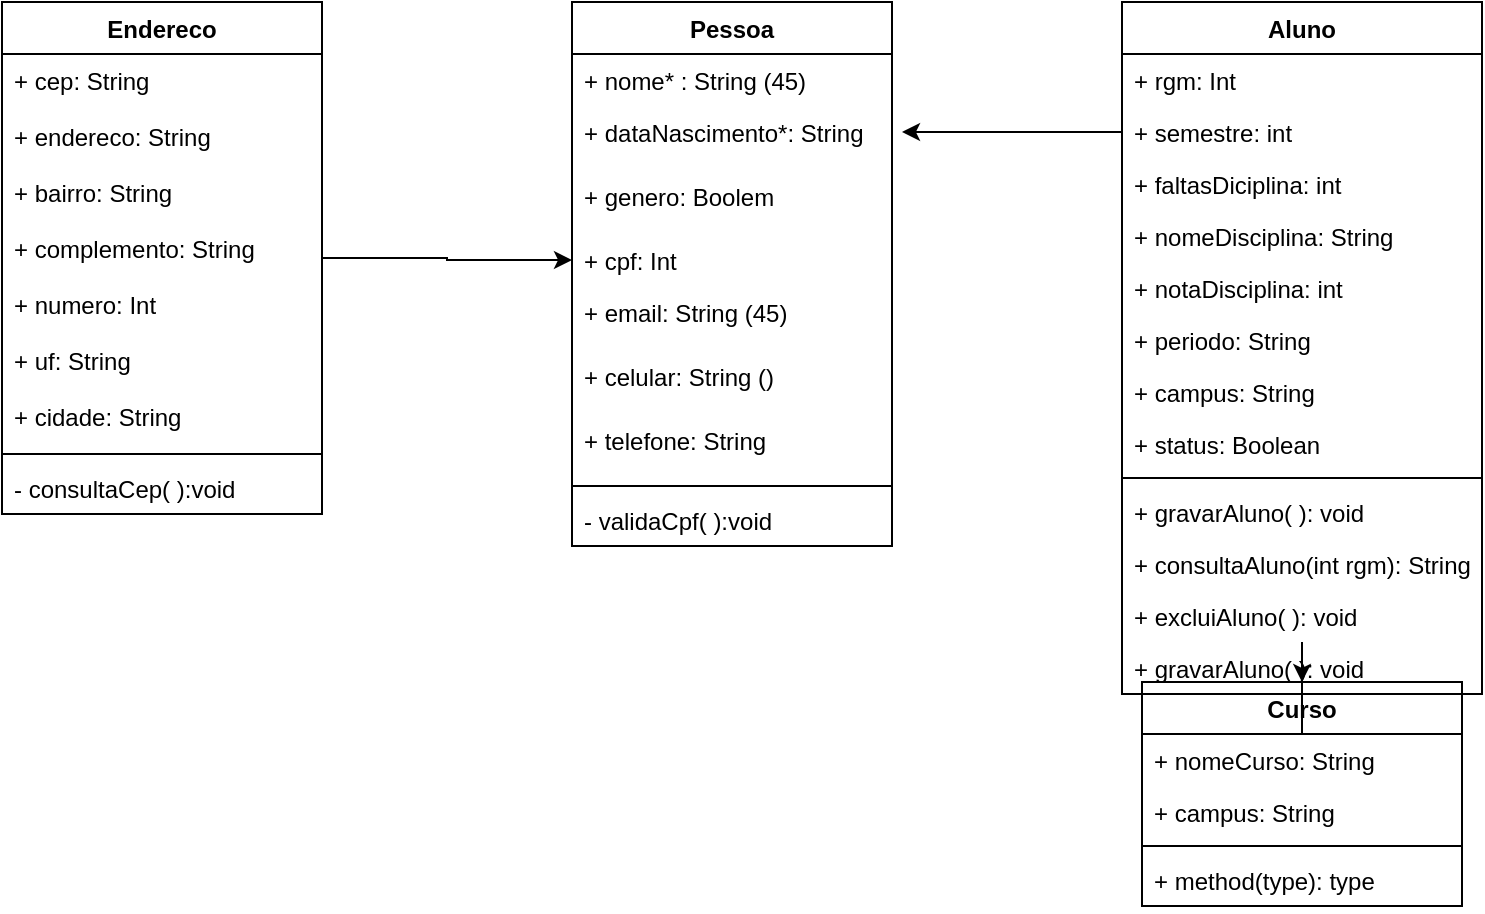 <mxfile version="13.0.1" type="device"><diagram name="Page-1" id="c4acf3e9-155e-7222-9cf6-157b1a14988f"><mxGraphModel dx="1092" dy="494" grid="1" gridSize="10" guides="1" tooltips="1" connect="1" arrows="1" fold="1" page="1" pageScale="1" pageWidth="1100" pageHeight="850" background="#ffffff" math="0" shadow="0"><root><mxCell id="0"/><mxCell id="1" parent="0"/><mxCell id="QZUAh-FtFiuhoCrPxn2f-19" style="edgeStyle=orthogonalEdgeStyle;rounded=0;orthogonalLoop=1;jettySize=auto;html=1;" parent="1" source="Y0GqStGep78VvMyu5e1B-67" edge="1"><mxGeometry relative="1" as="geometry"><mxPoint x="540" y="105.0" as="targetPoint"/></mxGeometry></mxCell><mxCell id="2CA-Aw8CLV2c6VpMj2Y_-1" style="edgeStyle=orthogonalEdgeStyle;rounded=0;orthogonalLoop=1;jettySize=auto;html=1;entryX=0;entryY=0.5;entryDx=0;entryDy=0;" parent="1" source="Y0GqStGep78VvMyu5e1B-39" target="Y0GqStGep78VvMyu5e1B-3" edge="1"><mxGeometry relative="1" as="geometry"/></mxCell><mxCell id="Y0GqStGep78VvMyu5e1B-39" value="Endereco" style="swimlane;fontStyle=1;align=center;verticalAlign=top;childLayout=stackLayout;horizontal=1;startSize=26;horizontalStack=0;resizeParent=1;resizeParentMax=0;resizeLast=0;collapsible=1;marginBottom=0;fillColor=none;" parent="1" vertex="1"><mxGeometry x="90" y="40" width="160" height="256" as="geometry"/></mxCell><mxCell id="Y0GqStGep78VvMyu5e1B-21" value="+ cep: String" style="text;strokeColor=none;fillColor=none;align=left;verticalAlign=top;spacingLeft=4;spacingRight=4;overflow=hidden;rotatable=0;points=[[0,0.5],[1,0.5]];portConstraint=eastwest;" parent="Y0GqStGep78VvMyu5e1B-39" vertex="1"><mxGeometry y="26" width="160" height="28" as="geometry"/></mxCell><mxCell id="Y0GqStGep78VvMyu5e1B-49" value="+ endereco: String" style="text;strokeColor=none;fillColor=none;align=left;verticalAlign=top;spacingLeft=4;spacingRight=4;overflow=hidden;rotatable=0;points=[[0,0.5],[1,0.5]];portConstraint=eastwest;" parent="Y0GqStGep78VvMyu5e1B-39" vertex="1"><mxGeometry y="54" width="160" height="28" as="geometry"/></mxCell><mxCell id="Y0GqStGep78VvMyu5e1B-52" value="+ bairro: String" style="text;strokeColor=none;fillColor=none;align=left;verticalAlign=top;spacingLeft=4;spacingRight=4;overflow=hidden;rotatable=0;points=[[0,0.5],[1,0.5]];portConstraint=eastwest;" parent="Y0GqStGep78VvMyu5e1B-39" vertex="1"><mxGeometry y="82" width="160" height="28" as="geometry"/></mxCell><mxCell id="Y0GqStGep78VvMyu5e1B-24" value="+ complemento: String" style="text;strokeColor=none;fillColor=none;align=left;verticalAlign=top;spacingLeft=4;spacingRight=4;overflow=hidden;rotatable=0;points=[[0,0.5],[1,0.5]];portConstraint=eastwest;" parent="Y0GqStGep78VvMyu5e1B-39" vertex="1"><mxGeometry y="110" width="160" height="28" as="geometry"/></mxCell><mxCell id="Y0GqStGep78VvMyu5e1B-23" value="+ numero: Int" style="text;strokeColor=none;fillColor=none;align=left;verticalAlign=top;spacingLeft=4;spacingRight=4;overflow=hidden;rotatable=0;points=[[0,0.5],[1,0.5]];portConstraint=eastwest;" parent="Y0GqStGep78VvMyu5e1B-39" vertex="1"><mxGeometry y="138" width="160" height="28" as="geometry"/></mxCell><mxCell id="Y0GqStGep78VvMyu5e1B-50" value="+ uf: String" style="text;strokeColor=none;fillColor=none;align=left;verticalAlign=top;spacingLeft=4;spacingRight=4;overflow=hidden;rotatable=0;points=[[0,0.5],[1,0.5]];portConstraint=eastwest;" parent="Y0GqStGep78VvMyu5e1B-39" vertex="1"><mxGeometry y="166" width="160" height="28" as="geometry"/></mxCell><mxCell id="Y0GqStGep78VvMyu5e1B-51" value="+ cidade: String" style="text;strokeColor=none;fillColor=none;align=left;verticalAlign=top;spacingLeft=4;spacingRight=4;overflow=hidden;rotatable=0;points=[[0,0.5],[1,0.5]];portConstraint=eastwest;" parent="Y0GqStGep78VvMyu5e1B-39" vertex="1"><mxGeometry y="194" width="160" height="28" as="geometry"/></mxCell><mxCell id="Y0GqStGep78VvMyu5e1B-44" value="" style="line;strokeWidth=1;fillColor=none;align=left;verticalAlign=middle;spacingTop=-1;spacingLeft=3;spacingRight=3;rotatable=0;labelPosition=right;points=[];portConstraint=eastwest;" parent="Y0GqStGep78VvMyu5e1B-39" vertex="1"><mxGeometry y="222" width="160" height="8" as="geometry"/></mxCell><mxCell id="Y0GqStGep78VvMyu5e1B-45" value="- consultaCep( ):void " style="text;strokeColor=none;fillColor=none;align=left;verticalAlign=top;spacingLeft=4;spacingRight=4;overflow=hidden;rotatable=0;points=[[0,0.5],[1,0.5]];portConstraint=eastwest;" parent="Y0GqStGep78VvMyu5e1B-39" vertex="1"><mxGeometry y="230" width="160" height="26" as="geometry"/></mxCell><mxCell id="Y0GqStGep78VvMyu5e1B-33" value="Pessoa" style="swimlane;fontStyle=1;align=center;verticalAlign=top;childLayout=stackLayout;horizontal=1;startSize=26;horizontalStack=0;resizeParent=1;resizeParentMax=0;resizeLast=0;collapsible=1;marginBottom=0;fillColor=none;" parent="1" vertex="1"><mxGeometry x="375" y="40" width="160" height="272" as="geometry"><mxRectangle x="465" y="49" width="70" height="26" as="alternateBounds"/></mxGeometry></mxCell><mxCell id="Y0GqStGep78VvMyu5e1B-2" value="+ nome* : String (45)" style="text;strokeColor=none;fillColor=none;align=left;verticalAlign=top;spacingLeft=4;spacingRight=4;overflow=hidden;rotatable=0;points=[[0,0.5],[1,0.5]];portConstraint=eastwest;" parent="Y0GqStGep78VvMyu5e1B-33" vertex="1"><mxGeometry y="26" width="160" height="26" as="geometry"/></mxCell><mxCell id="Y0GqStGep78VvMyu5e1B-4" value="+ dataNascimento*: String" style="text;strokeColor=none;fillColor=none;align=left;verticalAlign=top;spacingLeft=4;spacingRight=4;overflow=hidden;rotatable=0;points=[[0,0.5],[1,0.5]];portConstraint=eastwest;" parent="Y0GqStGep78VvMyu5e1B-33" vertex="1"><mxGeometry y="52" width="160" height="32" as="geometry"/></mxCell><mxCell id="Y0GqStGep78VvMyu5e1B-102" value="+ genero: Boolem" style="text;strokeColor=none;fillColor=none;align=left;verticalAlign=top;spacingLeft=4;spacingRight=4;overflow=hidden;rotatable=0;points=[[0,0.5],[1,0.5]];portConstraint=eastwest;" parent="Y0GqStGep78VvMyu5e1B-33" vertex="1"><mxGeometry y="84" width="160" height="32" as="geometry"/></mxCell><mxCell id="Y0GqStGep78VvMyu5e1B-3" value="+ cpf: Int" style="text;strokeColor=none;fillColor=none;align=left;verticalAlign=top;spacingLeft=4;spacingRight=4;overflow=hidden;rotatable=0;points=[[0,0.5],[1,0.5]];portConstraint=eastwest;" parent="Y0GqStGep78VvMyu5e1B-33" vertex="1"><mxGeometry y="116" width="160" height="26" as="geometry"/></mxCell><mxCell id="Y0GqStGep78VvMyu5e1B-20" value="+ email: String (45)" style="text;strokeColor=none;fillColor=none;align=left;verticalAlign=top;spacingLeft=4;spacingRight=4;overflow=hidden;rotatable=0;points=[[0,0.5],[1,0.5]];portConstraint=eastwest;" parent="Y0GqStGep78VvMyu5e1B-33" vertex="1"><mxGeometry y="142" width="160" height="32" as="geometry"/></mxCell><mxCell id="Y0GqStGep78VvMyu5e1B-89" value="+ celular: String ()" style="text;strokeColor=none;fillColor=none;align=left;verticalAlign=top;spacingLeft=4;spacingRight=4;overflow=hidden;rotatable=0;points=[[0,0.5],[1,0.5]];portConstraint=eastwest;" parent="Y0GqStGep78VvMyu5e1B-33" vertex="1"><mxGeometry y="174" width="160" height="32" as="geometry"/></mxCell><mxCell id="Y0GqStGep78VvMyu5e1B-90" value="+ telefone: String" style="text;strokeColor=none;fillColor=none;align=left;verticalAlign=top;spacingLeft=4;spacingRight=4;overflow=hidden;rotatable=0;points=[[0,0.5],[1,0.5]];portConstraint=eastwest;" parent="Y0GqStGep78VvMyu5e1B-33" vertex="1"><mxGeometry y="206" width="160" height="32" as="geometry"/></mxCell><mxCell id="Y0GqStGep78VvMyu5e1B-35" value="" style="line;strokeWidth=1;fillColor=none;align=left;verticalAlign=middle;spacingTop=-1;spacingLeft=3;spacingRight=3;rotatable=0;labelPosition=right;points=[];portConstraint=eastwest;" parent="Y0GqStGep78VvMyu5e1B-33" vertex="1"><mxGeometry y="238" width="160" height="8" as="geometry"/></mxCell><mxCell id="Y0GqStGep78VvMyu5e1B-38" value="- validaCpf( ):void " style="text;strokeColor=none;fillColor=none;align=left;verticalAlign=top;spacingLeft=4;spacingRight=4;overflow=hidden;rotatable=0;points=[[0,0.5],[1,0.5]];portConstraint=eastwest;" parent="Y0GqStGep78VvMyu5e1B-33" vertex="1"><mxGeometry y="246" width="160" height="26" as="geometry"/></mxCell><mxCell id="QZUAh-FtFiuhoCrPxn2f-52" style="edgeStyle=orthogonalEdgeStyle;rounded=0;orthogonalLoop=1;jettySize=auto;html=1;" parent="1" source="Y0GqStGep78VvMyu5e1B-61" target="Y0GqStGep78VvMyu5e1B-53" edge="1"><mxGeometry relative="1" as="geometry"/></mxCell><mxCell id="Y0GqStGep78VvMyu5e1B-61" value="Aluno" style="swimlane;fontStyle=1;align=center;verticalAlign=top;childLayout=stackLayout;horizontal=1;startSize=26;horizontalStack=0;resizeParent=1;resizeParentMax=0;resizeLast=0;collapsible=1;marginBottom=0;fillColor=none;" parent="1" vertex="1"><mxGeometry x="650" y="40" width="180" height="346" as="geometry"><mxRectangle x="630" y="49" width="70" height="26" as="alternateBounds"/></mxGeometry></mxCell><mxCell id="Y0GqStGep78VvMyu5e1B-62" value="+ rgm: Int" style="text;strokeColor=none;fillColor=none;align=left;verticalAlign=top;spacingLeft=4;spacingRight=4;overflow=hidden;rotatable=0;points=[[0,0.5],[1,0.5]];portConstraint=eastwest;" parent="Y0GqStGep78VvMyu5e1B-61" vertex="1"><mxGeometry y="26" width="180" height="26" as="geometry"/></mxCell><mxCell id="Y0GqStGep78VvMyu5e1B-67" value="+ semestre: int" style="text;strokeColor=none;fillColor=none;align=left;verticalAlign=top;spacingLeft=4;spacingRight=4;overflow=hidden;rotatable=0;points=[[0,0.5],[1,0.5]];portConstraint=eastwest;" parent="Y0GqStGep78VvMyu5e1B-61" vertex="1"><mxGeometry y="52" width="180" height="26" as="geometry"/></mxCell><mxCell id="Y0GqStGep78VvMyu5e1B-66" value="+ faltasDiciplina: int" style="text;strokeColor=none;fillColor=none;align=left;verticalAlign=top;spacingLeft=4;spacingRight=4;overflow=hidden;rotatable=0;points=[[0,0.5],[1,0.5]];portConstraint=eastwest;" parent="Y0GqStGep78VvMyu5e1B-61" vertex="1"><mxGeometry y="78" width="180" height="26" as="geometry"/></mxCell><mxCell id="2CA-Aw8CLV2c6VpMj2Y_-4" value="+ nomeDisciplina: String" style="text;strokeColor=none;fillColor=none;align=left;verticalAlign=top;spacingLeft=4;spacingRight=4;overflow=hidden;rotatable=0;points=[[0,0.5],[1,0.5]];portConstraint=eastwest;" parent="Y0GqStGep78VvMyu5e1B-61" vertex="1"><mxGeometry y="104" width="180" height="26" as="geometry"/></mxCell><mxCell id="2CA-Aw8CLV2c6VpMj2Y_-5" value="+ notaDisciplina: int" style="text;strokeColor=none;fillColor=none;align=left;verticalAlign=top;spacingLeft=4;spacingRight=4;overflow=hidden;rotatable=0;points=[[0,0.5],[1,0.5]];portConstraint=eastwest;" parent="Y0GqStGep78VvMyu5e1B-61" vertex="1"><mxGeometry y="130" width="180" height="26" as="geometry"/></mxCell><mxCell id="YOW9IA05qGUsTFSbqPDT-2" value="+ periodo: String" style="text;strokeColor=none;fillColor=none;align=left;verticalAlign=top;spacingLeft=4;spacingRight=4;overflow=hidden;rotatable=0;points=[[0,0.5],[1,0.5]];portConstraint=eastwest;" parent="Y0GqStGep78VvMyu5e1B-61" vertex="1"><mxGeometry y="156" width="180" height="26" as="geometry"/></mxCell><mxCell id="2rA2JCt2VW6uqDGInDLq-1" value="+ campus: String" style="text;strokeColor=none;fillColor=none;align=left;verticalAlign=top;spacingLeft=4;spacingRight=4;overflow=hidden;rotatable=0;points=[[0,0.5],[1,0.5]];portConstraint=eastwest;" vertex="1" parent="Y0GqStGep78VvMyu5e1B-61"><mxGeometry y="182" width="180" height="26" as="geometry"/></mxCell><mxCell id="YOW9IA05qGUsTFSbqPDT-3" value="+ status: Boolean" style="text;strokeColor=none;fillColor=none;align=left;verticalAlign=top;spacingLeft=4;spacingRight=4;overflow=hidden;rotatable=0;points=[[0,0.5],[1,0.5]];portConstraint=eastwest;" parent="Y0GqStGep78VvMyu5e1B-61" vertex="1"><mxGeometry y="208" width="180" height="26" as="geometry"/></mxCell><mxCell id="Y0GqStGep78VvMyu5e1B-63" value="" style="line;strokeWidth=1;fillColor=none;align=left;verticalAlign=middle;spacingTop=-1;spacingLeft=3;spacingRight=3;rotatable=0;labelPosition=right;points=[];portConstraint=eastwest;" parent="Y0GqStGep78VvMyu5e1B-61" vertex="1"><mxGeometry y="234" width="180" height="8" as="geometry"/></mxCell><mxCell id="QZUAh-FtFiuhoCrPxn2f-23" value="+ gravarAluno( ): void" style="text;strokeColor=none;fillColor=none;align=left;verticalAlign=top;spacingLeft=4;spacingRight=4;overflow=hidden;rotatable=0;points=[[0,0.5],[1,0.5]];portConstraint=eastwest;" parent="Y0GqStGep78VvMyu5e1B-61" vertex="1"><mxGeometry y="242" width="180" height="26" as="geometry"/></mxCell><mxCell id="Y0GqStGep78VvMyu5e1B-64" value="+ consultaAluno(int rgm): String" style="text;strokeColor=none;fillColor=none;align=left;verticalAlign=top;spacingLeft=4;spacingRight=4;overflow=hidden;rotatable=0;points=[[0,0.5],[1,0.5]];portConstraint=eastwest;" parent="Y0GqStGep78VvMyu5e1B-61" vertex="1"><mxGeometry y="268" width="180" height="26" as="geometry"/></mxCell><mxCell id="QZUAh-FtFiuhoCrPxn2f-24" value="+ excluiAluno( ): void" style="text;strokeColor=none;fillColor=none;align=left;verticalAlign=top;spacingLeft=4;spacingRight=4;overflow=hidden;rotatable=0;points=[[0,0.5],[1,0.5]];portConstraint=eastwest;" parent="Y0GqStGep78VvMyu5e1B-61" vertex="1"><mxGeometry y="294" width="180" height="26" as="geometry"/></mxCell><mxCell id="QZUAh-FtFiuhoCrPxn2f-25" value="+ gravarAluno( ): void" style="text;strokeColor=none;fillColor=none;align=left;verticalAlign=top;spacingLeft=4;spacingRight=4;overflow=hidden;rotatable=0;points=[[0,0.5],[1,0.5]];portConstraint=eastwest;" parent="Y0GqStGep78VvMyu5e1B-61" vertex="1"><mxGeometry y="320" width="180" height="26" as="geometry"/></mxCell><mxCell id="Y0GqStGep78VvMyu5e1B-53" value="Curso" style="swimlane;fontStyle=1;align=center;verticalAlign=top;childLayout=stackLayout;horizontal=1;startSize=26;horizontalStack=0;resizeParent=1;resizeParentMax=0;resizeLast=0;collapsible=1;marginBottom=0;fillColor=none;" parent="1" vertex="1"><mxGeometry x="660" y="380" width="160" height="112" as="geometry"><mxRectangle x="880" y="49" width="70" height="26" as="alternateBounds"/></mxGeometry></mxCell><mxCell id="Y0GqStGep78VvMyu5e1B-54" value="+ nomeCurso: String" style="text;strokeColor=none;fillColor=none;align=left;verticalAlign=top;spacingLeft=4;spacingRight=4;overflow=hidden;rotatable=0;points=[[0,0.5],[1,0.5]];portConstraint=eastwest;" parent="Y0GqStGep78VvMyu5e1B-53" vertex="1"><mxGeometry y="26" width="160" height="26" as="geometry"/></mxCell><mxCell id="Y0GqStGep78VvMyu5e1B-57" value="+ campus: String" style="text;strokeColor=none;fillColor=none;align=left;verticalAlign=top;spacingLeft=4;spacingRight=4;overflow=hidden;rotatable=0;points=[[0,0.5],[1,0.5]];portConstraint=eastwest;" parent="Y0GqStGep78VvMyu5e1B-53" vertex="1"><mxGeometry y="52" width="160" height="26" as="geometry"/></mxCell><mxCell id="Y0GqStGep78VvMyu5e1B-55" value="" style="line;strokeWidth=1;fillColor=none;align=left;verticalAlign=middle;spacingTop=-1;spacingLeft=3;spacingRight=3;rotatable=0;labelPosition=right;points=[];portConstraint=eastwest;" parent="Y0GqStGep78VvMyu5e1B-53" vertex="1"><mxGeometry y="78" width="160" height="8" as="geometry"/></mxCell><mxCell id="Y0GqStGep78VvMyu5e1B-56" value="+ method(type): type" style="text;strokeColor=none;fillColor=none;align=left;verticalAlign=top;spacingLeft=4;spacingRight=4;overflow=hidden;rotatable=0;points=[[0,0.5],[1,0.5]];portConstraint=eastwest;" parent="Y0GqStGep78VvMyu5e1B-53" vertex="1"><mxGeometry y="86" width="160" height="26" as="geometry"/></mxCell></root></mxGraphModel></diagram></mxfile>